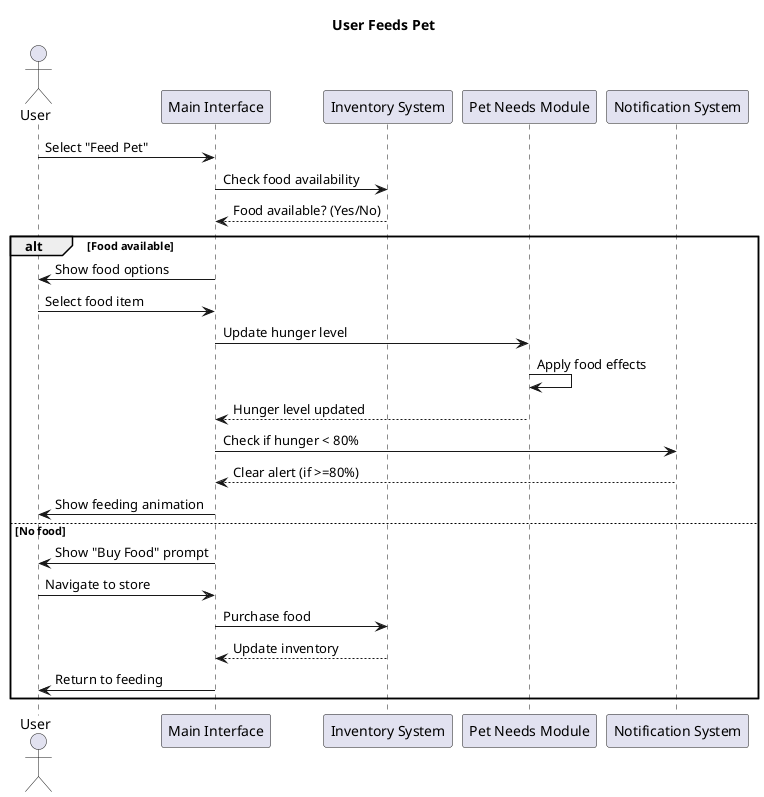 @startuml User Feeds Pet
title User Feeds Pet

actor User
participant "Main Interface" as UI
participant "Inventory System" as Inventory
participant "Pet Needs Module" as Needs
participant "Notification System" as Notify

User -> UI: Select "Feed Pet"
UI -> Inventory: Check food availability
Inventory --> UI: Food available? (Yes/No)

alt Food available
  UI -> User: Show food options
  User -> UI: Select food item
  UI -> Needs: Update hunger level
  Needs -> Needs: Apply food effects
  Needs --> UI: Hunger level updated
  UI -> Notify: Check if hunger < 80%
  Notify --> UI: Clear alert (if >=80%)
  UI -> User: Show feeding animation
else No food
  UI -> User: Show "Buy Food" prompt
  User -> UI: Navigate to store
  UI -> Inventory: Purchase food
  Inventory --> UI: Update inventory
  UI -> User: Return to feeding
end
@enduml
